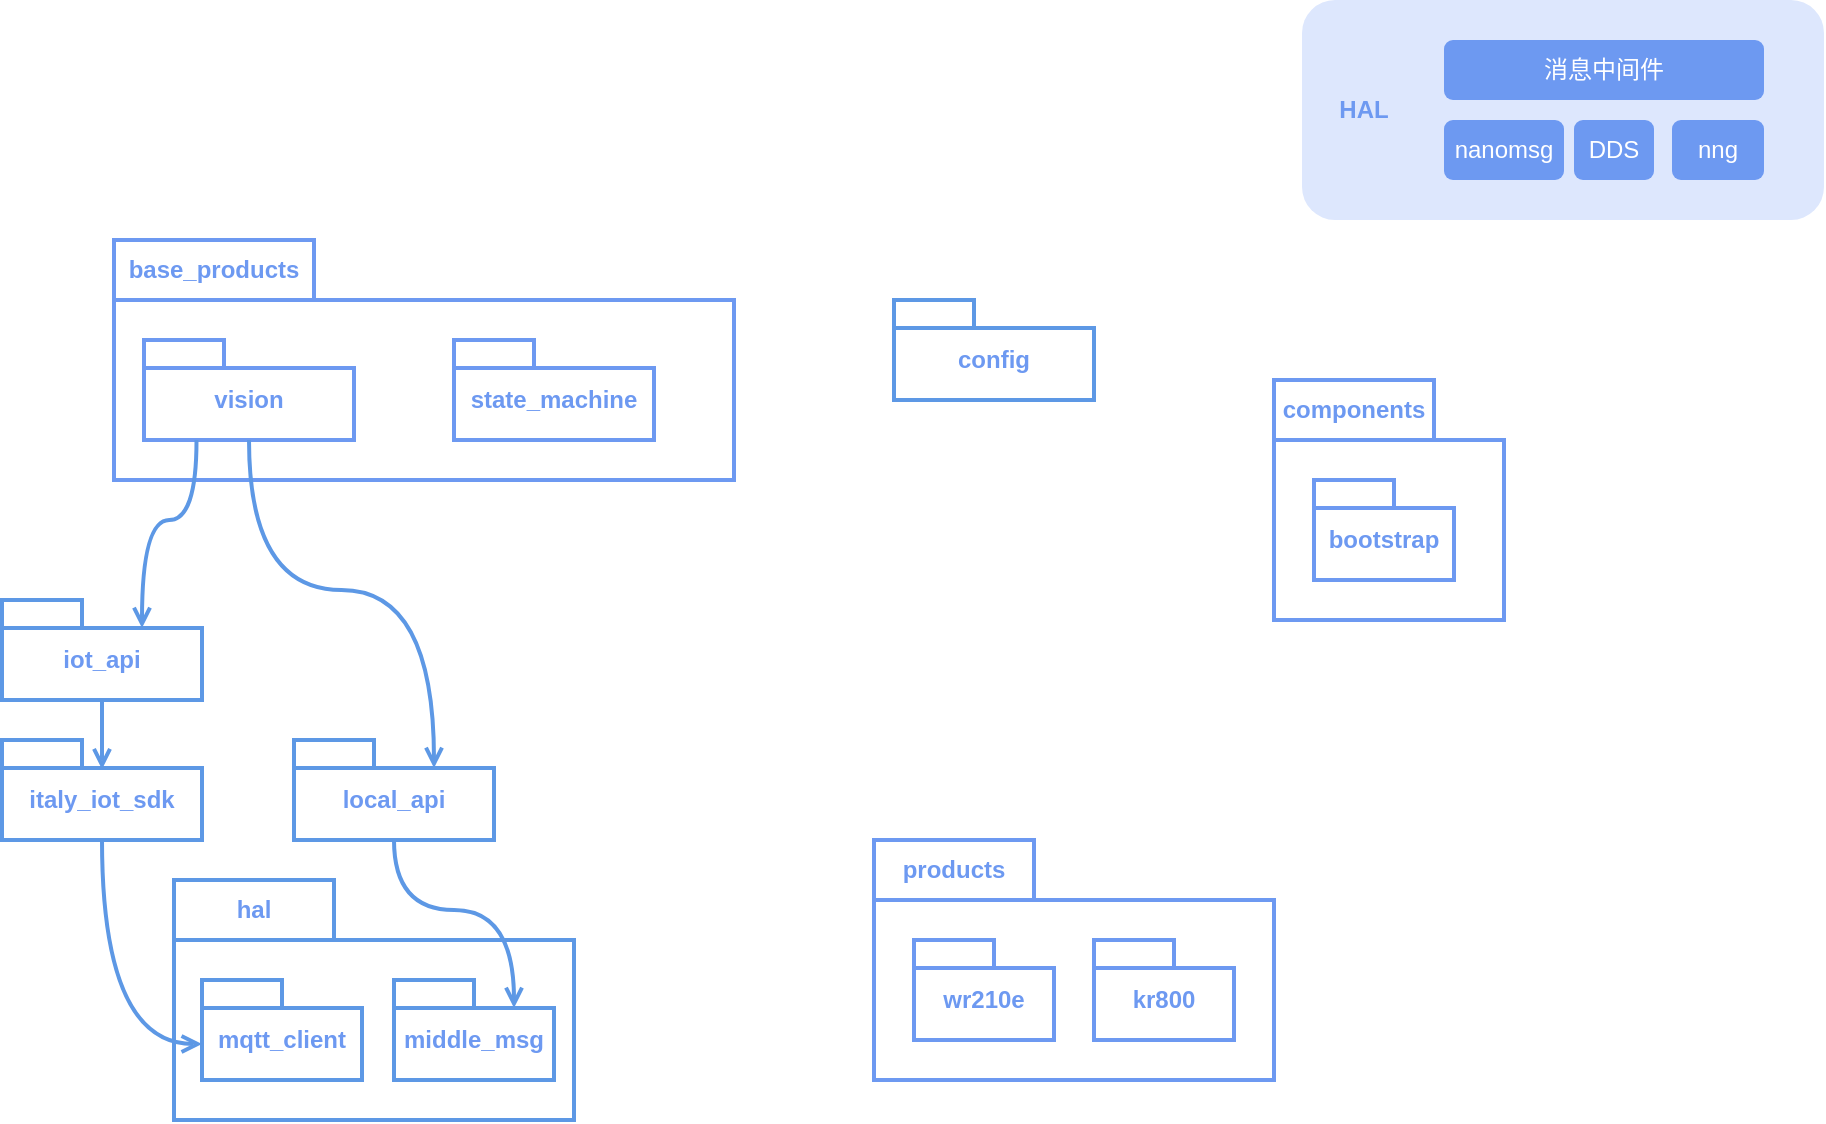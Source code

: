 <mxfile version="22.1.17" type="github">
  <diagram id="C5RBs43oDa-KdzZeNtuy" name="Page-1">
    <mxGraphModel dx="1195" dy="622" grid="1" gridSize="10" guides="1" tooltips="1" connect="1" arrows="1" fold="1" page="1" pageScale="1" pageWidth="827" pageHeight="1169" math="0" shadow="0">
      <root>
        <mxCell id="WIyWlLk6GJQsqaUBKTNV-0" />
        <mxCell id="WIyWlLk6GJQsqaUBKTNV-1" parent="WIyWlLk6GJQsqaUBKTNV-0" />
        <mxCell id="JsssTWT-lbuTw5NgOQ8w-8" value="" style="shape=folder;fontStyle=1;spacingTop=10;tabWidth=100;tabHeight=30;tabPosition=left;html=1;whiteSpace=wrap;strokeColor=#6d99f1;strokeWidth=2;fontColor=#6d99f1;" vertex="1" parent="WIyWlLk6GJQsqaUBKTNV-1">
          <mxGeometry x="150" y="290" width="310" height="120" as="geometry" />
        </mxCell>
        <mxCell id="JsssTWT-lbuTw5NgOQ8w-10" value="&lt;b&gt;base_products&lt;/b&gt;" style="text;html=1;strokeColor=#6d99f1;fillColor=none;align=center;verticalAlign=middle;whiteSpace=wrap;rounded=0;strokeWidth=2;fontColor=#6d99f1;" vertex="1" parent="WIyWlLk6GJQsqaUBKTNV-1">
          <mxGeometry x="150" y="290" width="100" height="30" as="geometry" />
        </mxCell>
        <mxCell id="JsssTWT-lbuTw5NgOQ8w-11" value="state_machine" style="shape=folder;fontStyle=1;spacingTop=10;tabWidth=40;tabHeight=14;tabPosition=left;html=1;whiteSpace=wrap;strokeColor=#6d99f1;strokeWidth=2;fontColor=#6d99f1;" vertex="1" parent="WIyWlLk6GJQsqaUBKTNV-1">
          <mxGeometry x="320" y="340" width="100" height="50" as="geometry" />
        </mxCell>
        <mxCell id="JsssTWT-lbuTw5NgOQ8w-12" value="vision" style="shape=folder;fontStyle=1;spacingTop=10;tabWidth=40;tabHeight=14;tabPosition=left;html=1;whiteSpace=wrap;strokeColor=#6d99f1;strokeWidth=2;fontColor=#6d99f1;" vertex="1" parent="WIyWlLk6GJQsqaUBKTNV-1">
          <mxGeometry x="165" y="340" width="105" height="50" as="geometry" />
        </mxCell>
        <mxCell id="JsssTWT-lbuTw5NgOQ8w-13" value="" style="shape=folder;fontStyle=1;spacingTop=10;tabWidth=80;tabHeight=30;tabPosition=left;html=1;whiteSpace=wrap;strokeColor=#6d99f1;strokeWidth=2;fontColor=#6d99f1;" vertex="1" parent="WIyWlLk6GJQsqaUBKTNV-1">
          <mxGeometry x="530" y="590" width="200" height="120" as="geometry" />
        </mxCell>
        <mxCell id="JsssTWT-lbuTw5NgOQ8w-14" value="&lt;b&gt;products&lt;/b&gt;" style="text;html=1;strokeColor=#6d99f1;fillColor=none;align=center;verticalAlign=middle;whiteSpace=wrap;rounded=0;strokeWidth=2;fontColor=#6d99f1;" vertex="1" parent="WIyWlLk6GJQsqaUBKTNV-1">
          <mxGeometry x="530" y="590" width="80" height="30" as="geometry" />
        </mxCell>
        <mxCell id="JsssTWT-lbuTw5NgOQ8w-15" value="wr210e" style="shape=folder;fontStyle=1;spacingTop=10;tabWidth=40;tabHeight=14;tabPosition=left;html=1;whiteSpace=wrap;strokeColor=#6d99f1;strokeWidth=2;fontColor=#6d99f1;" vertex="1" parent="WIyWlLk6GJQsqaUBKTNV-1">
          <mxGeometry x="550" y="640" width="70" height="50" as="geometry" />
        </mxCell>
        <mxCell id="JsssTWT-lbuTw5NgOQ8w-16" value="kr800" style="shape=folder;fontStyle=1;spacingTop=10;tabWidth=40;tabHeight=14;tabPosition=left;html=1;whiteSpace=wrap;strokeColor=#6d99f1;strokeWidth=2;fontColor=#6d99f1;" vertex="1" parent="WIyWlLk6GJQsqaUBKTNV-1">
          <mxGeometry x="640" y="640" width="70" height="50" as="geometry" />
        </mxCell>
        <mxCell id="JsssTWT-lbuTw5NgOQ8w-17" value="italy_iot_sdk" style="shape=folder;fontStyle=1;spacingTop=10;tabWidth=40;tabHeight=14;tabPosition=left;html=1;whiteSpace=wrap;strokeColor=#5d98e5;strokeWidth=2;fontColor=#6d99f1;" vertex="1" parent="WIyWlLk6GJQsqaUBKTNV-1">
          <mxGeometry x="94" y="540" width="100" height="50" as="geometry" />
        </mxCell>
        <mxCell id="JsssTWT-lbuTw5NgOQ8w-18" value="iot_api" style="shape=folder;fontStyle=1;spacingTop=10;tabWidth=40;tabHeight=14;tabPosition=left;html=1;whiteSpace=wrap;strokeColor=#5d98e5;strokeWidth=2;fontColor=#6d99f1;" vertex="1" parent="WIyWlLk6GJQsqaUBKTNV-1">
          <mxGeometry x="94" y="470" width="100" height="50" as="geometry" />
        </mxCell>
        <mxCell id="JsssTWT-lbuTw5NgOQ8w-19" value="local_api" style="shape=folder;fontStyle=1;spacingTop=10;tabWidth=40;tabHeight=14;tabPosition=left;html=1;whiteSpace=wrap;strokeColor=#5d98e5;strokeWidth=2;fontColor=#6d99f1;" vertex="1" parent="WIyWlLk6GJQsqaUBKTNV-1">
          <mxGeometry x="240" y="540" width="100" height="50" as="geometry" />
        </mxCell>
        <mxCell id="JsssTWT-lbuTw5NgOQ8w-24" value="" style="shape=folder;fontStyle=1;spacingTop=10;tabWidth=80;tabHeight=30;tabPosition=left;html=1;whiteSpace=wrap;strokeColor=#5d98e5;strokeWidth=2;fontColor=#6d99f1;" vertex="1" parent="WIyWlLk6GJQsqaUBKTNV-1">
          <mxGeometry x="180" y="610" width="200" height="120" as="geometry" />
        </mxCell>
        <mxCell id="JsssTWT-lbuTw5NgOQ8w-25" value="&lt;b&gt;hal&lt;/b&gt;" style="text;html=1;strokeColor=#5d98e5;fillColor=none;align=center;verticalAlign=middle;whiteSpace=wrap;rounded=0;strokeWidth=2;fontColor=#6d99f1;" vertex="1" parent="WIyWlLk6GJQsqaUBKTNV-1">
          <mxGeometry x="180" y="610" width="80" height="30" as="geometry" />
        </mxCell>
        <mxCell id="JsssTWT-lbuTw5NgOQ8w-26" value="mqtt_client" style="shape=folder;fontStyle=1;spacingTop=10;tabWidth=40;tabHeight=14;tabPosition=left;html=1;whiteSpace=wrap;strokeColor=#5d98e5;strokeWidth=2;fontColor=#6d99f1;" vertex="1" parent="WIyWlLk6GJQsqaUBKTNV-1">
          <mxGeometry x="194" y="660" width="80" height="50" as="geometry" />
        </mxCell>
        <mxCell id="JsssTWT-lbuTw5NgOQ8w-27" value="middle_msg" style="shape=folder;fontStyle=1;spacingTop=10;tabWidth=40;tabHeight=14;tabPosition=left;html=1;whiteSpace=wrap;strokeColor=#5d98e5;strokeWidth=2;fontColor=#6d99f1;" vertex="1" parent="WIyWlLk6GJQsqaUBKTNV-1">
          <mxGeometry x="290" y="660" width="80" height="50" as="geometry" />
        </mxCell>
        <mxCell id="JsssTWT-lbuTw5NgOQ8w-29" style="edgeStyle=orthogonalEdgeStyle;rounded=0;orthogonalLoop=1;jettySize=auto;html=1;entryX=0.5;entryY=0.293;entryDx=0;entryDy=0;entryPerimeter=0;endArrow=open;endFill=0;strokeColor=#5d98e5;strokeWidth=2;fontColor=#6d99f1;" edge="1" parent="WIyWlLk6GJQsqaUBKTNV-1" source="JsssTWT-lbuTw5NgOQ8w-18" target="JsssTWT-lbuTw5NgOQ8w-17">
          <mxGeometry relative="1" as="geometry" />
        </mxCell>
        <mxCell id="JsssTWT-lbuTw5NgOQ8w-30" style="edgeStyle=orthogonalEdgeStyle;rounded=0;orthogonalLoop=1;jettySize=auto;html=1;entryX=0;entryY=0;entryDx=60;entryDy=14;entryPerimeter=0;endArrow=open;endFill=0;strokeColor=#5d98e5;strokeWidth=2;fontColor=#6d99f1;curved=1;" edge="1" parent="WIyWlLk6GJQsqaUBKTNV-1" source="JsssTWT-lbuTw5NgOQ8w-19" target="JsssTWT-lbuTw5NgOQ8w-27">
          <mxGeometry relative="1" as="geometry" />
        </mxCell>
        <mxCell id="JsssTWT-lbuTw5NgOQ8w-31" value="" style="rounded=1;whiteSpace=wrap;html=1;fillColor=#dde7fd;strokeColor=none;" vertex="1" parent="WIyWlLk6GJQsqaUBKTNV-1">
          <mxGeometry x="744" y="170" width="261" height="110" as="geometry" />
        </mxCell>
        <mxCell id="JsssTWT-lbuTw5NgOQ8w-32" value="消息中间件" style="rounded=1;whiteSpace=wrap;html=1;strokeColor=none;fillColor=#6d99f1;fontColor=#ffffff;" vertex="1" parent="WIyWlLk6GJQsqaUBKTNV-1">
          <mxGeometry x="815" y="190" width="160" height="30" as="geometry" />
        </mxCell>
        <mxCell id="JsssTWT-lbuTw5NgOQ8w-33" value="nanomsg" style="rounded=1;whiteSpace=wrap;html=1;strokeColor=none;fillColor=#6d99f1;fontColor=#ffffff;" vertex="1" parent="WIyWlLk6GJQsqaUBKTNV-1">
          <mxGeometry x="815" y="230" width="60" height="30" as="geometry" />
        </mxCell>
        <mxCell id="JsssTWT-lbuTw5NgOQ8w-34" value="DDS" style="rounded=1;whiteSpace=wrap;html=1;strokeColor=none;fillColor=#6d99f1;fontColor=#ffffff;" vertex="1" parent="WIyWlLk6GJQsqaUBKTNV-1">
          <mxGeometry x="880" y="230" width="40" height="30" as="geometry" />
        </mxCell>
        <mxCell id="JsssTWT-lbuTw5NgOQ8w-35" value="HAL" style="text;html=1;strokeColor=none;fillColor=none;align=center;verticalAlign=middle;whiteSpace=wrap;rounded=0;fontColor=#6d99f1;fontStyle=1" vertex="1" parent="WIyWlLk6GJQsqaUBKTNV-1">
          <mxGeometry x="740" y="210" width="70" height="30" as="geometry" />
        </mxCell>
        <mxCell id="JsssTWT-lbuTw5NgOQ8w-43" value="nng" style="rounded=1;whiteSpace=wrap;html=1;strokeColor=none;fillColor=#6d99f1;fontColor=#ffffff;" vertex="1" parent="WIyWlLk6GJQsqaUBKTNV-1">
          <mxGeometry x="929" y="230" width="46" height="30" as="geometry" />
        </mxCell>
        <mxCell id="JsssTWT-lbuTw5NgOQ8w-52" value="" style="shape=folder;fontStyle=1;spacingTop=10;tabWidth=80;tabHeight=30;tabPosition=left;html=1;whiteSpace=wrap;strokeColor=#6d99f1;strokeWidth=2;fontColor=#6d99f1;" vertex="1" parent="WIyWlLk6GJQsqaUBKTNV-1">
          <mxGeometry x="730" y="360" width="115" height="120" as="geometry" />
        </mxCell>
        <mxCell id="JsssTWT-lbuTw5NgOQ8w-53" value="&lt;b&gt;components&lt;/b&gt;" style="text;html=1;strokeColor=#6d99f1;fillColor=none;align=center;verticalAlign=middle;whiteSpace=wrap;rounded=0;strokeWidth=2;fontColor=#6d99f1;" vertex="1" parent="WIyWlLk6GJQsqaUBKTNV-1">
          <mxGeometry x="730" y="360" width="80" height="30" as="geometry" />
        </mxCell>
        <mxCell id="JsssTWT-lbuTw5NgOQ8w-54" value="bootstrap" style="shape=folder;fontStyle=1;spacingTop=10;tabWidth=40;tabHeight=14;tabPosition=left;html=1;whiteSpace=wrap;strokeColor=#6d99f1;strokeWidth=2;fontColor=#6d99f1;" vertex="1" parent="WIyWlLk6GJQsqaUBKTNV-1">
          <mxGeometry x="750" y="410" width="70" height="50" as="geometry" />
        </mxCell>
        <mxCell id="JsssTWT-lbuTw5NgOQ8w-56" value="config" style="shape=folder;fontStyle=1;spacingTop=10;tabWidth=40;tabHeight=14;tabPosition=left;html=1;whiteSpace=wrap;strokeColor=#5d98e5;strokeWidth=2;fontColor=#6d99f1;" vertex="1" parent="WIyWlLk6GJQsqaUBKTNV-1">
          <mxGeometry x="540" y="320" width="100" height="50" as="geometry" />
        </mxCell>
        <mxCell id="JsssTWT-lbuTw5NgOQ8w-57" style="edgeStyle=orthogonalEdgeStyle;rounded=0;orthogonalLoop=1;jettySize=auto;html=1;exitX=0.25;exitY=1;exitDx=0;exitDy=0;exitPerimeter=0;entryX=0;entryY=0;entryDx=70;entryDy=14;entryPerimeter=0;curved=1;strokeWidth=2;endArrow=open;strokeColor=#5d98e5;fontColor=#6d99f1;endFill=0;" edge="1" parent="WIyWlLk6GJQsqaUBKTNV-1" source="JsssTWT-lbuTw5NgOQ8w-12" target="JsssTWT-lbuTw5NgOQ8w-18">
          <mxGeometry relative="1" as="geometry" />
        </mxCell>
        <mxCell id="JsssTWT-lbuTw5NgOQ8w-63" style="edgeStyle=orthogonalEdgeStyle;rounded=0;orthogonalLoop=1;jettySize=auto;html=1;exitX=0.5;exitY=1;exitDx=0;exitDy=0;exitPerimeter=0;entryX=0;entryY=0;entryDx=70;entryDy=14;entryPerimeter=0;curved=1;strokeWidth=2;endArrow=open;strokeColor=#5d98e5;fontColor=#6d99f1;endFill=0;" edge="1" parent="WIyWlLk6GJQsqaUBKTNV-1" source="JsssTWT-lbuTw5NgOQ8w-12" target="JsssTWT-lbuTw5NgOQ8w-19">
          <mxGeometry relative="1" as="geometry" />
        </mxCell>
        <mxCell id="JsssTWT-lbuTw5NgOQ8w-65" style="edgeStyle=orthogonalEdgeStyle;rounded=0;orthogonalLoop=1;jettySize=auto;html=1;entryX=0;entryY=0;entryDx=0;entryDy=32;entryPerimeter=0;curved=1;strokeWidth=2;endArrow=open;strokeColor=#5d98e5;fontColor=#6d99f1;endFill=0;" edge="1" parent="WIyWlLk6GJQsqaUBKTNV-1" source="JsssTWT-lbuTw5NgOQ8w-17" target="JsssTWT-lbuTw5NgOQ8w-26">
          <mxGeometry relative="1" as="geometry" />
        </mxCell>
      </root>
    </mxGraphModel>
  </diagram>
</mxfile>
